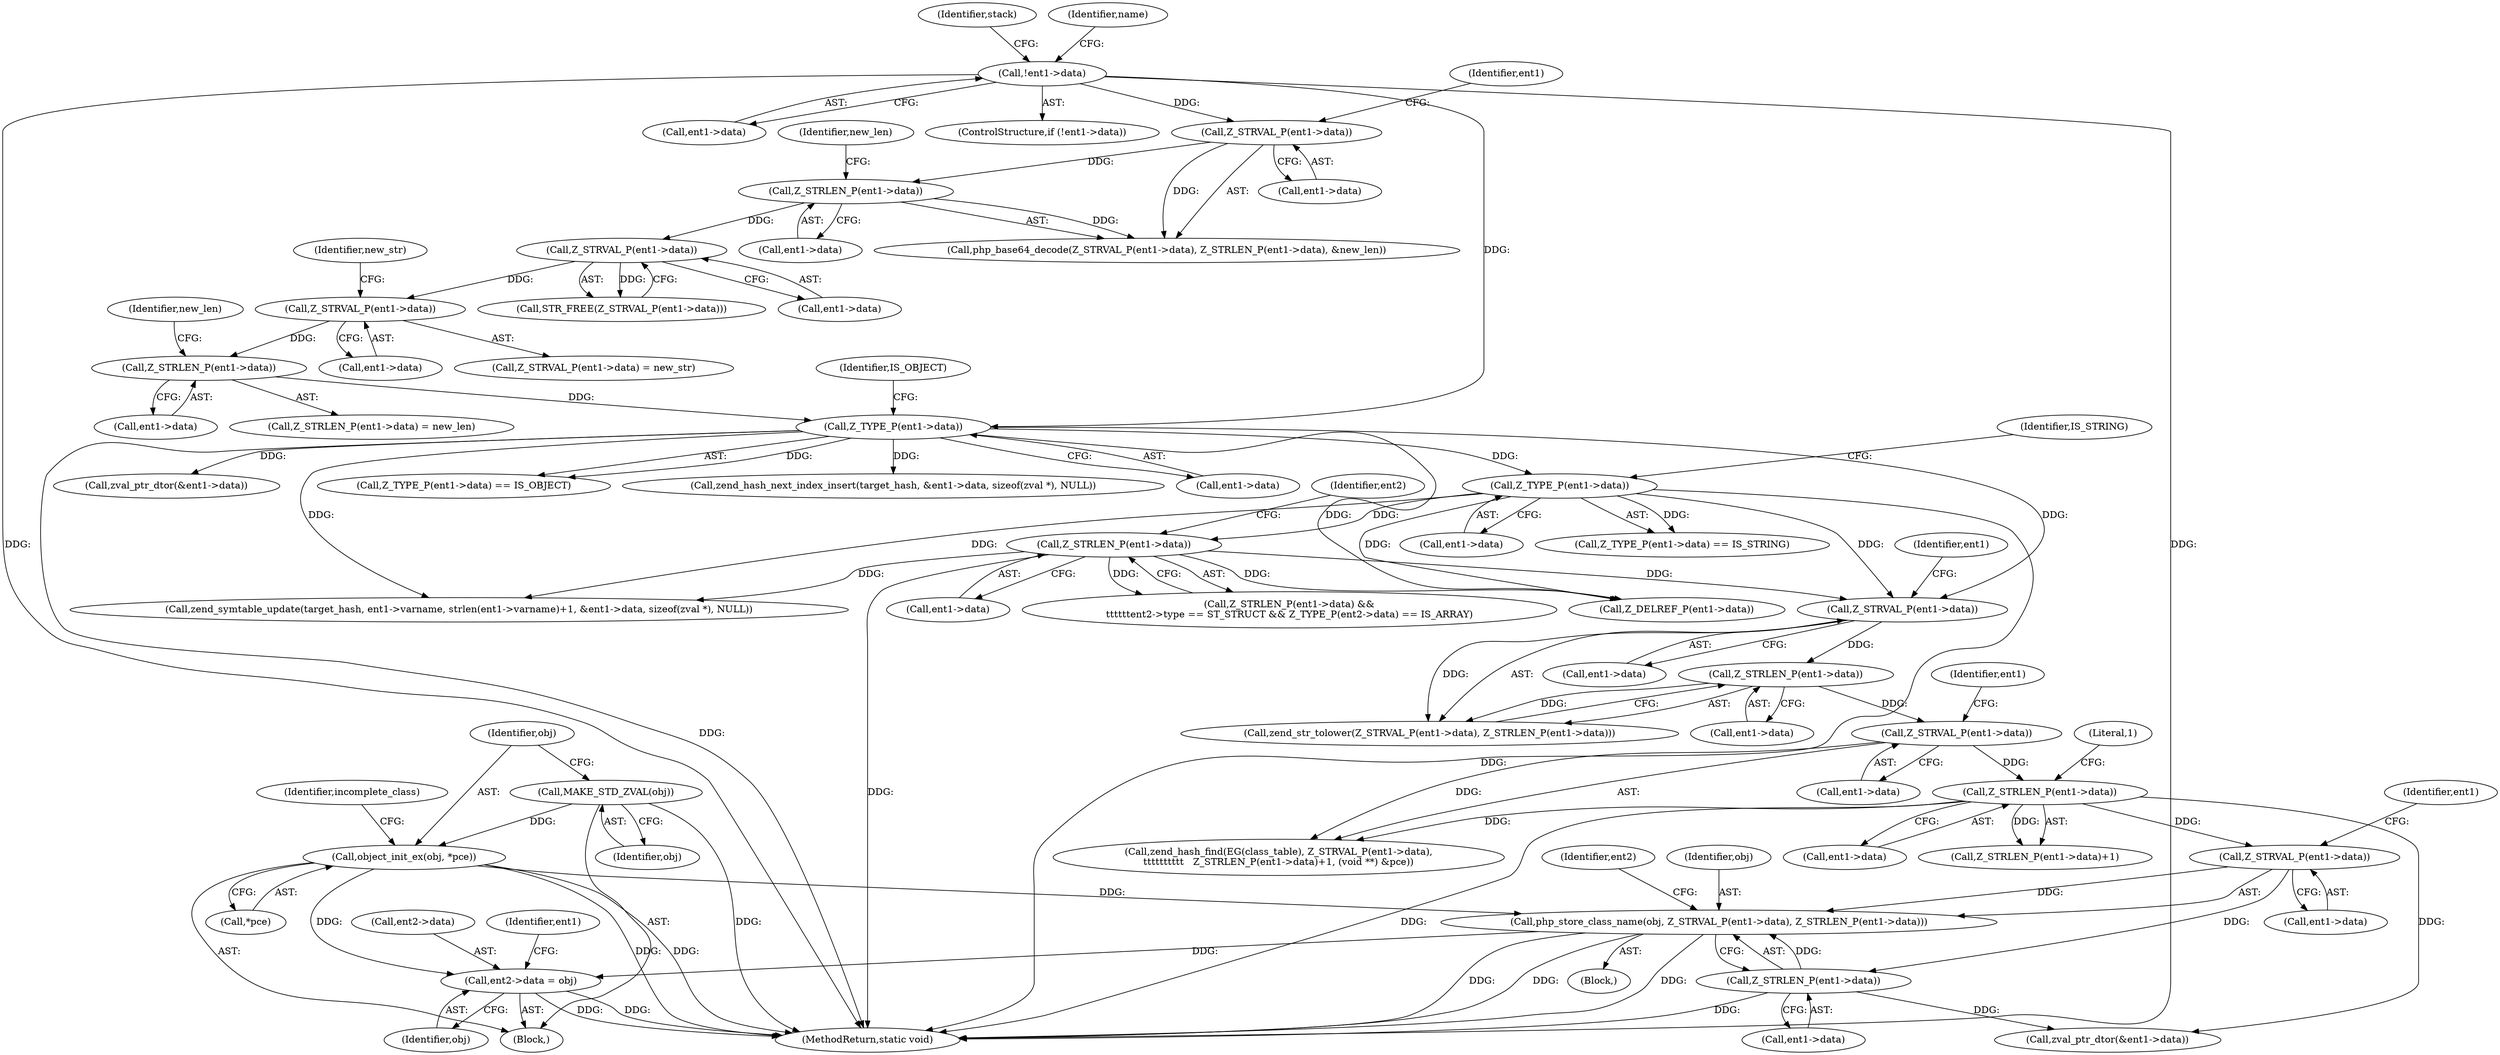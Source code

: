 digraph "0_php-src_698a691724c0a949295991e5df091ce16f899e02?w=1@pointer" {
"1000429" [label="(Call,php_store_class_name(obj, Z_STRVAL_P(ent1->data), Z_STRLEN_P(ent1->data)))"];
"1000422" [label="(Call,object_init_ex(obj, *pce))"];
"1000420" [label="(Call,MAKE_STD_ZVAL(obj))"];
"1000431" [label="(Call,Z_STRVAL_P(ent1->data))"];
"1000402" [label="(Call,Z_STRLEN_P(ent1->data))"];
"1000397" [label="(Call,Z_STRVAL_P(ent1->data))"];
"1000388" [label="(Call,Z_STRLEN_P(ent1->data))"];
"1000384" [label="(Call,Z_STRVAL_P(ent1->data))"];
"1000356" [label="(Call,Z_TYPE_P(ent1->data))"];
"1000255" [label="(Call,Z_TYPE_P(ent1->data))"];
"1000186" [label="(Call,!ent1->data)"];
"1000248" [label="(Call,Z_STRLEN_P(ent1->data))"];
"1000242" [label="(Call,Z_STRVAL_P(ent1->data))"];
"1000237" [label="(Call,Z_STRVAL_P(ent1->data))"];
"1000230" [label="(Call,Z_STRLEN_P(ent1->data))"];
"1000226" [label="(Call,Z_STRVAL_P(ent1->data))"];
"1000362" [label="(Call,Z_STRLEN_P(ent1->data))"];
"1000435" [label="(Call,Z_STRLEN_P(ent1->data))"];
"1000444" [label="(Call,ent2->data = obj)"];
"1000187" [label="(Call,ent1->data)"];
"1000420" [label="(Call,MAKE_STD_ZVAL(obj))"];
"1000360" [label="(Identifier,IS_STRING)"];
"1000235" [label="(Identifier,new_len)"];
"1000248" [label="(Call,Z_STRLEN_P(ent1->data))"];
"1000259" [label="(Identifier,IS_OBJECT)"];
"1000242" [label="(Call,Z_STRVAL_P(ent1->data))"];
"1000401" [label="(Call,Z_STRLEN_P(ent1->data)+1)"];
"1000249" [label="(Call,ent1->data)"];
"1000237" [label="(Call,Z_STRVAL_P(ent1->data))"];
"1000369" [label="(Identifier,ent2)"];
"1000435" [label="(Call,Z_STRLEN_P(ent1->data))"];
"1000246" [label="(Identifier,new_str)"];
"1000383" [label="(Call,zend_str_tolower(Z_STRVAL_P(ent1->data), Z_STRLEN_P(ent1->data)))"];
"1000448" [label="(Identifier,obj)"];
"1000312" [label="(Call,zval_ptr_dtor(&ent1->data))"];
"1000394" [label="(Call,zend_hash_find(EG(class_table), Z_STRVAL_P(ent1->data),\n\t\t\t\t\t\t\t\t\t\t   Z_STRLEN_P(ent1->data)+1, (void **) &pce))"];
"1000444" [label="(Call,ent2->data = obj)"];
"1000397" [label="(Call,Z_STRVAL_P(ent1->data))"];
"1000430" [label="(Identifier,obj)"];
"1000406" [label="(Literal,1)"];
"1000403" [label="(Call,ent1->data)"];
"1000230" [label="(Call,Z_STRLEN_P(ent1->data))"];
"1000577" [label="(MethodReturn,static void)"];
"1000449" [label="(Call,zval_ptr_dtor(&ent1->data))"];
"1000385" [label="(Call,ent1->data)"];
"1000356" [label="(Call,Z_TYPE_P(ent1->data))"];
"1000424" [label="(Call,*pce)"];
"1000241" [label="(Call,Z_STRVAL_P(ent1->data) = new_str)"];
"1000519" [label="(Call,zend_hash_next_index_insert(target_hash, &ent1->data, sizeof(zval *), NULL))"];
"1000475" [label="(Call,Z_DELREF_P(ent1->data))"];
"1000254" [label="(Call,Z_TYPE_P(ent1->data) == IS_OBJECT)"];
"1000227" [label="(Call,ent1->data)"];
"1000243" [label="(Call,ent1->data)"];
"1000232" [label="(Identifier,ent1)"];
"1000404" [label="(Identifier,ent1)"];
"1000437" [label="(Identifier,ent1)"];
"1000432" [label="(Call,ent1->data)"];
"1000194" [label="(Identifier,stack)"];
"1000361" [label="(Call,Z_STRLEN_P(ent1->data) &&\n\t\t\t\t\t\tent2->type == ST_STRUCT && Z_TYPE_P(ent2->data) == IS_ARRAY)"];
"1000436" [label="(Call,ent1->data)"];
"1000428" [label="(Block,)"];
"1000495" [label="(Call,zend_symtable_update(target_hash, ent1->varname, strlen(ent1->varname)+1, &ent1->data, sizeof(zval *), NULL))"];
"1000256" [label="(Call,ent1->data)"];
"1000238" [label="(Call,ent1->data)"];
"1000452" [label="(Identifier,ent1)"];
"1000422" [label="(Call,object_init_ex(obj, *pce))"];
"1000431" [label="(Call,Z_STRVAL_P(ent1->data))"];
"1000442" [label="(Identifier,ent2)"];
"1000398" [label="(Call,ent1->data)"];
"1000255" [label="(Call,Z_TYPE_P(ent1->data))"];
"1000236" [label="(Call,STR_FREE(Z_STRVAL_P(ent1->data)))"];
"1000231" [label="(Call,ent1->data)"];
"1000427" [label="(Identifier,incomplete_class)"];
"1000429" [label="(Call,php_store_class_name(obj, Z_STRVAL_P(ent1->data), Z_STRLEN_P(ent1->data)))"];
"1000215" [label="(Identifier,name)"];
"1000378" [label="(Block,)"];
"1000186" [label="(Call,!ent1->data)"];
"1000423" [label="(Identifier,obj)"];
"1000252" [label="(Identifier,new_len)"];
"1000225" [label="(Call,php_base64_decode(Z_STRVAL_P(ent1->data), Z_STRLEN_P(ent1->data), &new_len))"];
"1000357" [label="(Call,ent1->data)"];
"1000390" [label="(Identifier,ent1)"];
"1000247" [label="(Call,Z_STRLEN_P(ent1->data) = new_len)"];
"1000402" [label="(Call,Z_STRLEN_P(ent1->data))"];
"1000355" [label="(Call,Z_TYPE_P(ent1->data) == IS_STRING)"];
"1000421" [label="(Identifier,obj)"];
"1000185" [label="(ControlStructure,if (!ent1->data))"];
"1000226" [label="(Call,Z_STRVAL_P(ent1->data))"];
"1000384" [label="(Call,Z_STRVAL_P(ent1->data))"];
"1000362" [label="(Call,Z_STRLEN_P(ent1->data))"];
"1000388" [label="(Call,Z_STRLEN_P(ent1->data))"];
"1000363" [label="(Call,ent1->data)"];
"1000445" [label="(Call,ent2->data)"];
"1000389" [label="(Call,ent1->data)"];
"1000429" -> "1000428"  [label="AST: "];
"1000429" -> "1000435"  [label="CFG: "];
"1000430" -> "1000429"  [label="AST: "];
"1000431" -> "1000429"  [label="AST: "];
"1000435" -> "1000429"  [label="AST: "];
"1000442" -> "1000429"  [label="CFG: "];
"1000429" -> "1000577"  [label="DDG: "];
"1000429" -> "1000577"  [label="DDG: "];
"1000429" -> "1000577"  [label="DDG: "];
"1000422" -> "1000429"  [label="DDG: "];
"1000431" -> "1000429"  [label="DDG: "];
"1000435" -> "1000429"  [label="DDG: "];
"1000429" -> "1000444"  [label="DDG: "];
"1000422" -> "1000378"  [label="AST: "];
"1000422" -> "1000424"  [label="CFG: "];
"1000423" -> "1000422"  [label="AST: "];
"1000424" -> "1000422"  [label="AST: "];
"1000427" -> "1000422"  [label="CFG: "];
"1000422" -> "1000577"  [label="DDG: "];
"1000422" -> "1000577"  [label="DDG: "];
"1000420" -> "1000422"  [label="DDG: "];
"1000422" -> "1000444"  [label="DDG: "];
"1000420" -> "1000378"  [label="AST: "];
"1000420" -> "1000421"  [label="CFG: "];
"1000421" -> "1000420"  [label="AST: "];
"1000423" -> "1000420"  [label="CFG: "];
"1000420" -> "1000577"  [label="DDG: "];
"1000431" -> "1000432"  [label="CFG: "];
"1000432" -> "1000431"  [label="AST: "];
"1000437" -> "1000431"  [label="CFG: "];
"1000402" -> "1000431"  [label="DDG: "];
"1000431" -> "1000435"  [label="DDG: "];
"1000402" -> "1000401"  [label="AST: "];
"1000402" -> "1000403"  [label="CFG: "];
"1000403" -> "1000402"  [label="AST: "];
"1000406" -> "1000402"  [label="CFG: "];
"1000402" -> "1000577"  [label="DDG: "];
"1000402" -> "1000394"  [label="DDG: "];
"1000402" -> "1000401"  [label="DDG: "];
"1000397" -> "1000402"  [label="DDG: "];
"1000402" -> "1000449"  [label="DDG: "];
"1000397" -> "1000394"  [label="AST: "];
"1000397" -> "1000398"  [label="CFG: "];
"1000398" -> "1000397"  [label="AST: "];
"1000404" -> "1000397"  [label="CFG: "];
"1000397" -> "1000394"  [label="DDG: "];
"1000388" -> "1000397"  [label="DDG: "];
"1000388" -> "1000383"  [label="AST: "];
"1000388" -> "1000389"  [label="CFG: "];
"1000389" -> "1000388"  [label="AST: "];
"1000383" -> "1000388"  [label="CFG: "];
"1000388" -> "1000383"  [label="DDG: "];
"1000384" -> "1000388"  [label="DDG: "];
"1000384" -> "1000383"  [label="AST: "];
"1000384" -> "1000385"  [label="CFG: "];
"1000385" -> "1000384"  [label="AST: "];
"1000390" -> "1000384"  [label="CFG: "];
"1000384" -> "1000383"  [label="DDG: "];
"1000356" -> "1000384"  [label="DDG: "];
"1000255" -> "1000384"  [label="DDG: "];
"1000362" -> "1000384"  [label="DDG: "];
"1000356" -> "1000355"  [label="AST: "];
"1000356" -> "1000357"  [label="CFG: "];
"1000357" -> "1000356"  [label="AST: "];
"1000360" -> "1000356"  [label="CFG: "];
"1000356" -> "1000577"  [label="DDG: "];
"1000356" -> "1000355"  [label="DDG: "];
"1000255" -> "1000356"  [label="DDG: "];
"1000356" -> "1000362"  [label="DDG: "];
"1000356" -> "1000475"  [label="DDG: "];
"1000356" -> "1000495"  [label="DDG: "];
"1000255" -> "1000254"  [label="AST: "];
"1000255" -> "1000256"  [label="CFG: "];
"1000256" -> "1000255"  [label="AST: "];
"1000259" -> "1000255"  [label="CFG: "];
"1000255" -> "1000577"  [label="DDG: "];
"1000255" -> "1000254"  [label="DDG: "];
"1000186" -> "1000255"  [label="DDG: "];
"1000248" -> "1000255"  [label="DDG: "];
"1000255" -> "1000312"  [label="DDG: "];
"1000255" -> "1000475"  [label="DDG: "];
"1000255" -> "1000495"  [label="DDG: "];
"1000255" -> "1000519"  [label="DDG: "];
"1000186" -> "1000185"  [label="AST: "];
"1000186" -> "1000187"  [label="CFG: "];
"1000187" -> "1000186"  [label="AST: "];
"1000194" -> "1000186"  [label="CFG: "];
"1000215" -> "1000186"  [label="CFG: "];
"1000186" -> "1000577"  [label="DDG: "];
"1000186" -> "1000577"  [label="DDG: "];
"1000186" -> "1000226"  [label="DDG: "];
"1000248" -> "1000247"  [label="AST: "];
"1000248" -> "1000249"  [label="CFG: "];
"1000249" -> "1000248"  [label="AST: "];
"1000252" -> "1000248"  [label="CFG: "];
"1000242" -> "1000248"  [label="DDG: "];
"1000242" -> "1000241"  [label="AST: "];
"1000242" -> "1000243"  [label="CFG: "];
"1000243" -> "1000242"  [label="AST: "];
"1000246" -> "1000242"  [label="CFG: "];
"1000237" -> "1000242"  [label="DDG: "];
"1000237" -> "1000236"  [label="AST: "];
"1000237" -> "1000238"  [label="CFG: "];
"1000238" -> "1000237"  [label="AST: "];
"1000236" -> "1000237"  [label="CFG: "];
"1000237" -> "1000236"  [label="DDG: "];
"1000230" -> "1000237"  [label="DDG: "];
"1000230" -> "1000225"  [label="AST: "];
"1000230" -> "1000231"  [label="CFG: "];
"1000231" -> "1000230"  [label="AST: "];
"1000235" -> "1000230"  [label="CFG: "];
"1000230" -> "1000225"  [label="DDG: "];
"1000226" -> "1000230"  [label="DDG: "];
"1000226" -> "1000225"  [label="AST: "];
"1000226" -> "1000227"  [label="CFG: "];
"1000227" -> "1000226"  [label="AST: "];
"1000232" -> "1000226"  [label="CFG: "];
"1000226" -> "1000225"  [label="DDG: "];
"1000362" -> "1000361"  [label="AST: "];
"1000362" -> "1000363"  [label="CFG: "];
"1000363" -> "1000362"  [label="AST: "];
"1000369" -> "1000362"  [label="CFG: "];
"1000361" -> "1000362"  [label="CFG: "];
"1000362" -> "1000577"  [label="DDG: "];
"1000362" -> "1000361"  [label="DDG: "];
"1000362" -> "1000475"  [label="DDG: "];
"1000362" -> "1000495"  [label="DDG: "];
"1000435" -> "1000436"  [label="CFG: "];
"1000436" -> "1000435"  [label="AST: "];
"1000435" -> "1000577"  [label="DDG: "];
"1000435" -> "1000449"  [label="DDG: "];
"1000444" -> "1000378"  [label="AST: "];
"1000444" -> "1000448"  [label="CFG: "];
"1000445" -> "1000444"  [label="AST: "];
"1000448" -> "1000444"  [label="AST: "];
"1000452" -> "1000444"  [label="CFG: "];
"1000444" -> "1000577"  [label="DDG: "];
"1000444" -> "1000577"  [label="DDG: "];
}
